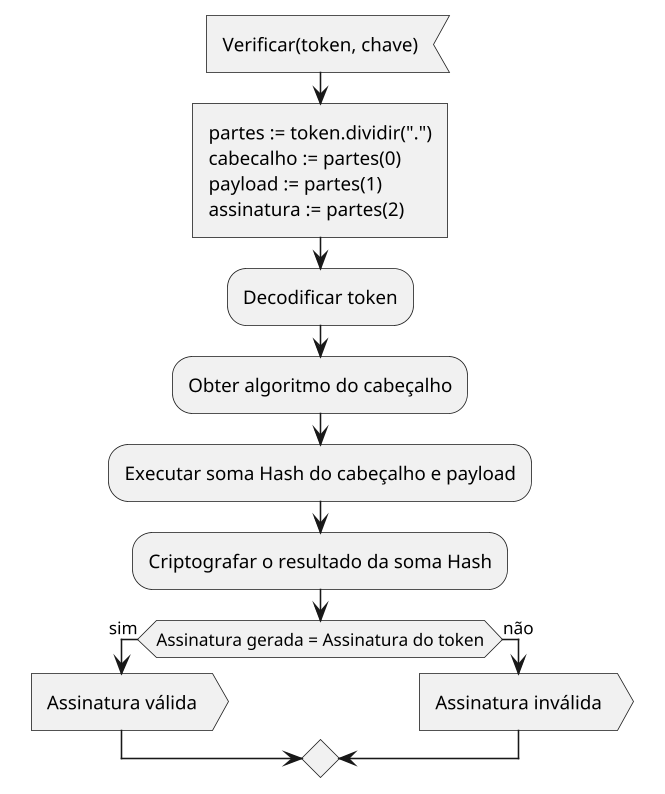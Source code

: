 @startuml

skinparam dpi 150

:Verificar(token, chave)<
:partes := token.dividir(".")
cabecalho := partes(0)
payload := partes(1)
assinatura := partes(2)]
:Decodificar token;
:Obter algoritmo do cabeçalho;
:Executar soma Hash do cabeçalho e payload;
:Criptografar o resultado da soma Hash;
if (Assinatura gerada = Assinatura do token) then (sim)
	:Assinatura válida>
else (não)
	:Assinatura inválida>
endif

' vim: ts=2 sw=2
@enduml
